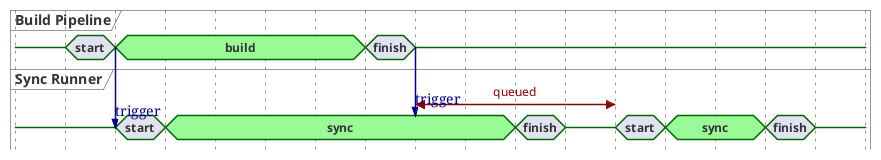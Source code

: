 @startuml
'https://plantuml.com/en/timing-diagram

hide time-axis

concise "Build Pipeline" as Build
concise "Sync Runner" as Sync

@0
Build is {-}
Sync is {-}

@Build
10 is "start"
+10 is build #palegreen
Build -> Sync@+0 : trigger
+50 is finish
+10 is {-}
Build -> Sync@+0 : trigger

@Sync
20 is "start"
+10 is sync #palegreen
+70 is finish
+10 is {-}
+10 is "start"
+10 is sync #palegreen
+20 is finish
+10 is {-}

Sync@80 <-> @120 : queued

@enduml
